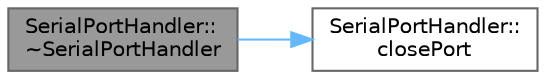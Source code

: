 digraph "SerialPortHandler::~SerialPortHandler"
{
 // LATEX_PDF_SIZE
  bgcolor="transparent";
  edge [fontname=Helvetica,fontsize=10,labelfontname=Helvetica,labelfontsize=10];
  node [fontname=Helvetica,fontsize=10,shape=box,height=0.2,width=0.4];
  rankdir="LR";
  Node1 [id="Node000001",label="SerialPortHandler::\l~SerialPortHandler",height=0.2,width=0.4,color="gray40", fillcolor="grey60", style="filled", fontcolor="black",tooltip="Destruktor klasy SerialPortHandler."];
  Node1 -> Node2 [id="edge1_Node000001_Node000002",color="steelblue1",style="solid",tooltip=" "];
  Node2 [id="Node000002",label="SerialPortHandler::\lclosePort",height=0.2,width=0.4,color="grey40", fillcolor="white", style="filled",URL="$class_serial_port_handler.html#ae65de3358e0a9ace1a70cc445fdd63c6",tooltip="Zamyka port szeregowy."];
}
